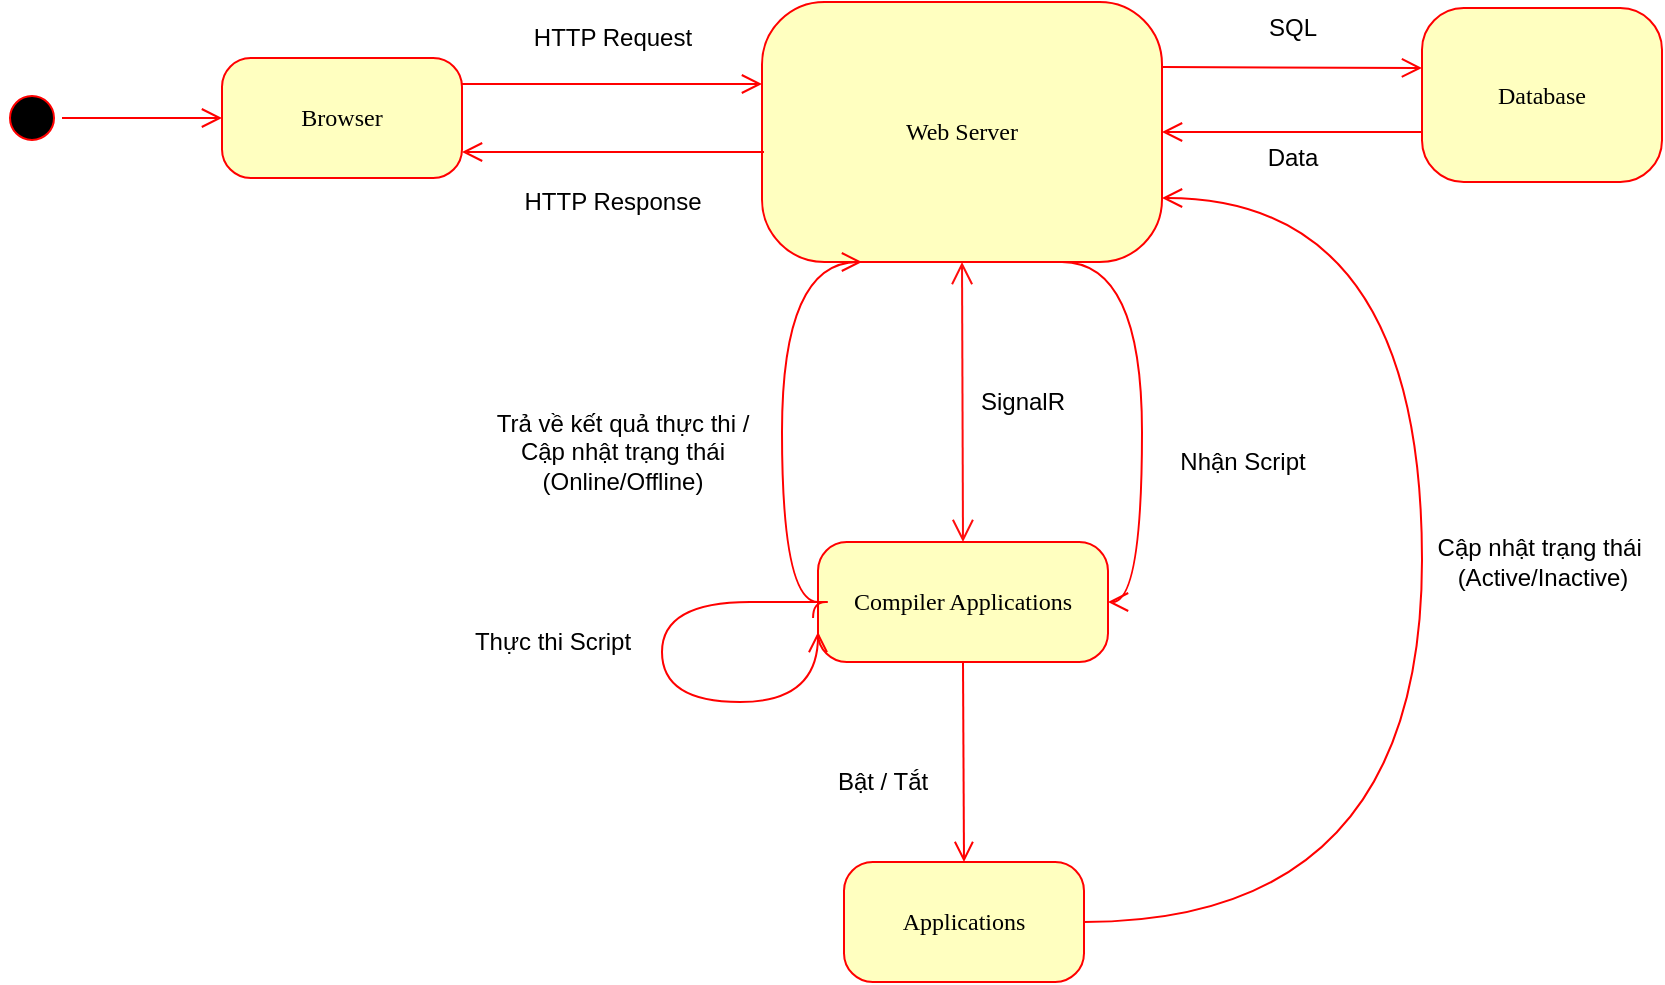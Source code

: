 <mxfile version="13.9.9" type="device"><diagram name="Page-1" id="58cdce13-f638-feb5-8d6f-7d28b1aa9fa0"><mxGraphModel dx="852" dy="494" grid="1" gridSize="10" guides="1" tooltips="1" connect="1" arrows="1" fold="1" page="1" pageScale="1" pageWidth="1100" pageHeight="850" background="none" math="0" shadow="0"><root><mxCell id="0"/><mxCell id="1" parent="0"/><mxCell id="382b91b5511bd0f7-1" value="" style="ellipse;html=1;shape=startState;fillColor=#000000;strokeColor=#ff0000;rounded=1;shadow=0;comic=0;labelBackgroundColor=none;fontFamily=Verdana;fontSize=12;fontColor=#000000;align=center;direction=south;" parent="1" vertex="1"><mxGeometry x="60" y="113" width="30" height="30" as="geometry"/></mxCell><mxCell id="382b91b5511bd0f7-5" value="Compiler Applications" style="rounded=1;whiteSpace=wrap;html=1;arcSize=24;fillColor=#ffffc0;strokeColor=#ff0000;shadow=0;comic=0;labelBackgroundColor=none;fontFamily=Verdana;fontSize=12;fontColor=#000000;align=center;" parent="1" vertex="1"><mxGeometry x="468" y="340" width="145" height="60" as="geometry"/></mxCell><mxCell id="382b91b5511bd0f7-6" value="Browser" style="rounded=1;whiteSpace=wrap;html=1;arcSize=24;fillColor=#ffffc0;strokeColor=#ff0000;shadow=0;comic=0;labelBackgroundColor=none;fontFamily=Verdana;fontSize=12;fontColor=#000000;align=center;" parent="1" vertex="1"><mxGeometry x="170" y="98" width="120" height="60" as="geometry"/></mxCell><mxCell id="382b91b5511bd0f7-7" value="Web Server&lt;br&gt;" style="rounded=1;whiteSpace=wrap;html=1;arcSize=24;fillColor=#ffffc0;strokeColor=#ff0000;shadow=0;comic=0;labelBackgroundColor=none;fontFamily=Verdana;fontSize=12;fontColor=#000000;align=center;" parent="1" vertex="1"><mxGeometry x="440" y="70" width="200" height="130" as="geometry"/></mxCell><mxCell id="382b91b5511bd0f7-9" value="Database" style="rounded=1;whiteSpace=wrap;html=1;arcSize=24;fillColor=#ffffc0;strokeColor=#ff0000;shadow=0;comic=0;labelBackgroundColor=none;fontFamily=Verdana;fontSize=12;fontColor=#000000;align=center;" parent="1" vertex="1"><mxGeometry x="770" y="73" width="120" height="87" as="geometry"/></mxCell><mxCell id="2a3bc250acf0617d-9" style="edgeStyle=orthogonalEdgeStyle;html=1;labelBackgroundColor=none;endArrow=open;endSize=8;strokeColor=#ff0000;fontFamily=Verdana;fontSize=12;align=left;" parent="1" source="382b91b5511bd0f7-1" target="382b91b5511bd0f7-6" edge="1"><mxGeometry relative="1" as="geometry"/></mxCell><mxCell id="M8NGq2TIONn3XJN7Ek9--5" value="Applications" style="rounded=1;whiteSpace=wrap;html=1;arcSize=24;fillColor=#ffffc0;strokeColor=#ff0000;shadow=0;comic=0;labelBackgroundColor=none;fontFamily=Verdana;fontSize=12;fontColor=#000000;align=center;" parent="1" vertex="1"><mxGeometry x="481" y="500" width="120" height="60" as="geometry"/></mxCell><mxCell id="M8NGq2TIONn3XJN7Ek9--7" style="html=1;labelBackgroundColor=none;endArrow=open;endSize=8;strokeColor=#ff0000;fontFamily=Verdana;fontSize=12;align=left;" parent="1" edge="1"><mxGeometry relative="1" as="geometry"><mxPoint x="441" y="145" as="sourcePoint"/><mxPoint x="290" y="145" as="targetPoint"/></mxGeometry></mxCell><mxCell id="M8NGq2TIONn3XJN7Ek9--8" value="HTTP Request" style="text;html=1;align=center;verticalAlign=middle;resizable=0;points=[];autosize=1;strokeColor=none;" parent="1" vertex="1"><mxGeometry x="320" y="78" width="90" height="20" as="geometry"/></mxCell><mxCell id="M8NGq2TIONn3XJN7Ek9--9" style="html=1;labelBackgroundColor=none;endArrow=open;endSize=8;strokeColor=#ff0000;fontFamily=Verdana;fontSize=12;align=left;exitX=1;exitY=0.75;exitDx=0;exitDy=0;" parent="1" edge="1"><mxGeometry relative="1" as="geometry"><mxPoint x="290" y="111" as="sourcePoint"/><mxPoint x="440" y="111" as="targetPoint"/></mxGeometry></mxCell><mxCell id="M8NGq2TIONn3XJN7Ek9--10" value="HTTP Response" style="text;html=1;align=center;verticalAlign=middle;resizable=0;points=[];autosize=1;strokeColor=none;" parent="1" vertex="1"><mxGeometry x="315" y="160" width="100" height="20" as="geometry"/></mxCell><mxCell id="M8NGq2TIONn3XJN7Ek9--11" style="html=1;labelBackgroundColor=none;endArrow=open;endSize=8;strokeColor=#ff0000;fontFamily=Verdana;fontSize=12;align=left;exitX=1;exitY=0.25;exitDx=0;exitDy=0;" parent="1" source="382b91b5511bd0f7-7" edge="1"><mxGeometry relative="1" as="geometry"><mxPoint x="750" y="240" as="sourcePoint"/><mxPoint x="770" y="103" as="targetPoint"/></mxGeometry></mxCell><mxCell id="M8NGq2TIONn3XJN7Ek9--12" value="SQL" style="text;html=1;align=center;verticalAlign=middle;resizable=0;points=[];autosize=1;strokeColor=none;" parent="1" vertex="1"><mxGeometry x="685" y="73" width="40" height="20" as="geometry"/></mxCell><mxCell id="M8NGq2TIONn3XJN7Ek9--13" style="html=1;labelBackgroundColor=none;endArrow=open;endSize=8;strokeColor=#ff0000;fontFamily=Verdana;fontSize=12;align=left;entryX=1;entryY=0.5;entryDx=0;entryDy=0;" parent="1" target="382b91b5511bd0f7-7" edge="1"><mxGeometry relative="1" as="geometry"><mxPoint x="770" y="135" as="sourcePoint"/><mxPoint x="780" y="113" as="targetPoint"/></mxGeometry></mxCell><mxCell id="M8NGq2TIONn3XJN7Ek9--14" value="Data" style="text;html=1;align=center;verticalAlign=middle;resizable=0;points=[];autosize=1;strokeColor=none;" parent="1" vertex="1"><mxGeometry x="685" y="138" width="40" height="20" as="geometry"/></mxCell><mxCell id="M8NGq2TIONn3XJN7Ek9--16" value="" style="endArrow=open;startArrow=open;html=1;strokeColor=#FF0D0D;startFill=0;endFill=0;targetPerimeterSpacing=0;endSize=9;startSize=9;entryX=0.5;entryY=1;entryDx=0;entryDy=0;exitX=0.5;exitY=0;exitDx=0;exitDy=0;" parent="1" source="382b91b5511bd0f7-5" target="382b91b5511bd0f7-7" edge="1"><mxGeometry width="50" height="50" relative="1" as="geometry"><mxPoint x="850" y="320" as="sourcePoint"/><mxPoint x="900" y="270" as="targetPoint"/></mxGeometry></mxCell><mxCell id="M8NGq2TIONn3XJN7Ek9--17" value="SignalR" style="text;html=1;align=center;verticalAlign=middle;resizable=0;points=[];autosize=1;strokeColor=none;" parent="1" vertex="1"><mxGeometry x="540" y="260" width="60" height="20" as="geometry"/></mxCell><mxCell id="M8NGq2TIONn3XJN7Ek9--19" style="html=1;labelBackgroundColor=none;endArrow=open;endSize=8;strokeColor=#ff0000;fontFamily=Verdana;fontSize=12;align=left;edgeStyle=orthogonalEdgeStyle;curved=1;entryX=1;entryY=0.5;entryDx=0;entryDy=0;exitX=0.75;exitY=1;exitDx=0;exitDy=0;" parent="1" source="382b91b5511bd0f7-7" target="382b91b5511bd0f7-5" edge="1"><mxGeometry relative="1" as="geometry"><mxPoint x="921" y="269.5" as="sourcePoint"/><mxPoint x="770" y="269.5" as="targetPoint"/><Array as="points"><mxPoint x="630" y="200"/><mxPoint x="630" y="370"/></Array></mxGeometry></mxCell><mxCell id="M8NGq2TIONn3XJN7Ek9--20" value="Nhận Script" style="text;html=1;align=center;verticalAlign=middle;resizable=0;points=[];autosize=1;strokeColor=none;" parent="1" vertex="1"><mxGeometry x="640" y="290" width="80" height="20" as="geometry"/></mxCell><mxCell id="M8NGq2TIONn3XJN7Ek9--21" style="html=1;labelBackgroundColor=none;endArrow=open;endSize=8;strokeColor=#ff0000;fontFamily=Verdana;fontSize=12;align=left;edgeStyle=orthogonalEdgeStyle;curved=1;entryX=0.25;entryY=1;entryDx=0;entryDy=0;exitX=0;exitY=0.5;exitDx=0;exitDy=0;" parent="1" source="382b91b5511bd0f7-5" target="382b91b5511bd0f7-7" edge="1"><mxGeometry relative="1" as="geometry"><mxPoint x="600" y="210" as="sourcePoint"/><mxPoint x="610" y="380" as="targetPoint"/><Array as="points"><mxPoint x="450" y="370"/><mxPoint x="450" y="200"/></Array></mxGeometry></mxCell><mxCell id="M8NGq2TIONn3XJN7Ek9--22" value="Trả về kết quả thực thi / &lt;br&gt;Cập nhật trạng thái&lt;br&gt;(Online/Offline)" style="text;html=1;align=center;verticalAlign=middle;resizable=0;points=[];autosize=1;strokeColor=none;" parent="1" vertex="1"><mxGeometry x="300" y="270" width="140" height="50" as="geometry"/></mxCell><mxCell id="M8NGq2TIONn3XJN7Ek9--24" style="html=1;labelBackgroundColor=none;endArrow=open;endSize=8;strokeColor=#ff0000;fontFamily=Verdana;fontSize=12;align=left;edgeStyle=orthogonalEdgeStyle;curved=1;entryX=0;entryY=0.75;entryDx=0;entryDy=0;exitX=-0.017;exitY=0.633;exitDx=0;exitDy=0;exitPerimeter=0;" parent="1" source="382b91b5511bd0f7-5" target="382b91b5511bd0f7-5" edge="1"><mxGeometry relative="1" as="geometry"><mxPoint x="60" y="510" as="sourcePoint"/><mxPoint x="70" y="340" as="targetPoint"/><Array as="points"><mxPoint x="478" y="370"/><mxPoint x="390" y="370"/><mxPoint x="390" y="420"/><mxPoint x="480" y="420"/></Array></mxGeometry></mxCell><mxCell id="M8NGq2TIONn3XJN7Ek9--25" value="Thực thi Script" style="text;html=1;align=center;verticalAlign=middle;resizable=0;points=[];autosize=1;strokeColor=none;" parent="1" vertex="1"><mxGeometry x="290" y="380" width="90" height="20" as="geometry"/></mxCell><mxCell id="M8NGq2TIONn3XJN7Ek9--26" style="html=1;labelBackgroundColor=none;endArrow=open;endSize=8;strokeColor=#ff0000;fontFamily=Verdana;fontSize=12;align=left;entryX=0.5;entryY=0;entryDx=0;entryDy=0;exitX=0.5;exitY=1;exitDx=0;exitDy=0;" parent="1" source="382b91b5511bd0f7-5" target="M8NGq2TIONn3XJN7Ek9--5" edge="1"><mxGeometry relative="1" as="geometry"><mxPoint x="941" y="470" as="sourcePoint"/><mxPoint x="790" y="470" as="targetPoint"/></mxGeometry></mxCell><mxCell id="M8NGq2TIONn3XJN7Ek9--30" value="Bật / Tắt" style="text;html=1;align=center;verticalAlign=middle;resizable=0;points=[];autosize=1;strokeColor=none;" parent="1" vertex="1"><mxGeometry x="470" y="450" width="60" height="20" as="geometry"/></mxCell><mxCell id="M8NGq2TIONn3XJN7Ek9--32" style="html=1;labelBackgroundColor=none;endArrow=open;endSize=8;strokeColor=#ff0000;fontFamily=Verdana;fontSize=12;align=left;edgeStyle=orthogonalEdgeStyle;curved=1;exitX=1;exitY=0.5;exitDx=0;exitDy=0;" parent="1" source="M8NGq2TIONn3XJN7Ek9--5" edge="1"><mxGeometry relative="1" as="geometry"><mxPoint x="980" y="380" as="sourcePoint"/><mxPoint x="640" y="168" as="targetPoint"/><Array as="points"><mxPoint x="770" y="530"/><mxPoint x="770" y="168"/></Array></mxGeometry></mxCell><mxCell id="M8NGq2TIONn3XJN7Ek9--33" value="Cập nhật trạng thái&amp;nbsp;&lt;br&gt;(Active/Inactive)" style="text;html=1;align=center;verticalAlign=middle;resizable=0;points=[];autosize=1;strokeColor=none;" parent="1" vertex="1"><mxGeometry x="770" y="335" width="120" height="30" as="geometry"/></mxCell></root></mxGraphModel></diagram></mxfile>